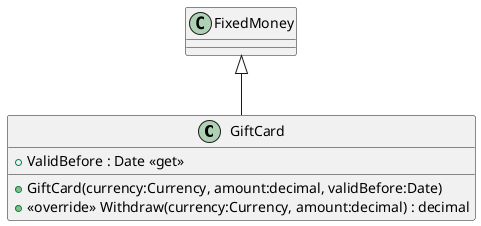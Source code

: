 @startuml
class GiftCard {
    + ValidBefore : Date <<get>>
    + GiftCard(currency:Currency, amount:decimal, validBefore:Date)
    + <<override>> Withdraw(currency:Currency, amount:decimal) : decimal
}
FixedMoney <|-- GiftCard
@enduml
